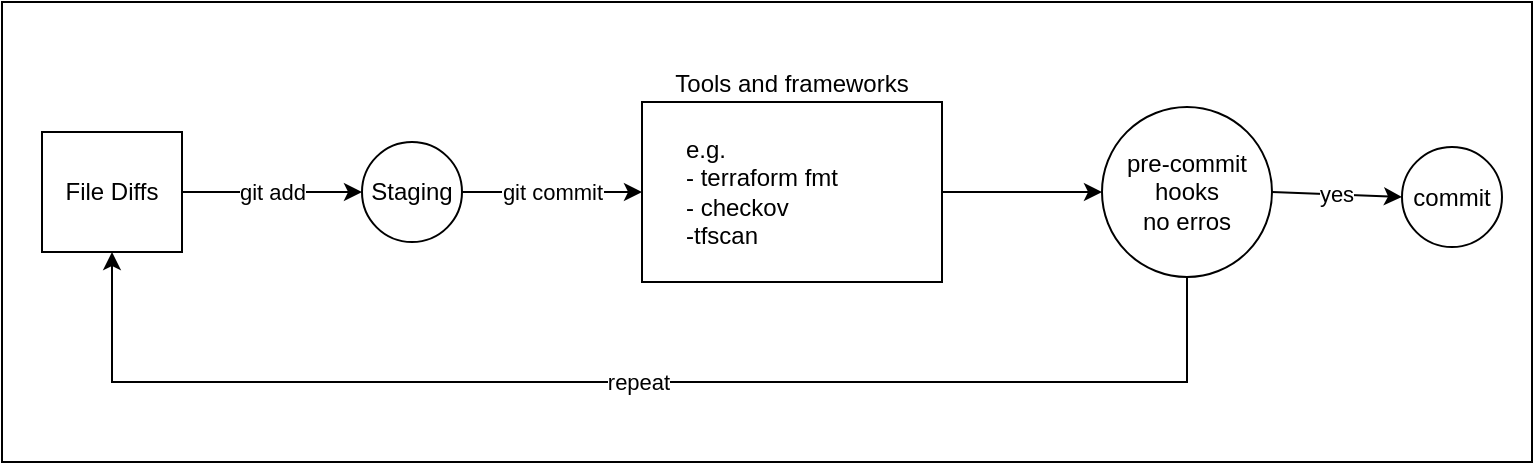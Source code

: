 <mxfile>
    <diagram id="5rBvRXZ-zmk3SI8cZ-1I" name="Page-1">
        <mxGraphModel dx="478" dy="209" grid="1" gridSize="10" guides="1" tooltips="1" connect="1" arrows="1" fold="1" page="1" pageScale="1" pageWidth="850" pageHeight="1100" math="0" shadow="0">
            <root>
                <mxCell id="0"/>
                <mxCell id="1" parent="0"/>
                <mxCell id="16" value="" style="rounded=0;whiteSpace=wrap;html=1;" parent="1" vertex="1">
                    <mxGeometry x="10" y="60" width="765" height="230" as="geometry"/>
                </mxCell>
                <mxCell id="4" value="git add" style="edgeStyle=none;html=1;exitX=1;exitY=0.5;exitDx=0;exitDy=0;entryX=0;entryY=0.5;entryDx=0;entryDy=0;" parent="1" source="2" target="3" edge="1">
                    <mxGeometry relative="1" as="geometry"/>
                </mxCell>
                <mxCell id="2" value="File Diffs" style="rounded=0;whiteSpace=wrap;html=1;" parent="1" vertex="1">
                    <mxGeometry x="30" y="125" width="70" height="60" as="geometry"/>
                </mxCell>
                <mxCell id="6" value="git commit" style="edgeStyle=none;html=1;exitX=1;exitY=0.5;exitDx=0;exitDy=0;entryX=0;entryY=0.5;entryDx=0;entryDy=0;" parent="1" source="3" target="7" edge="1">
                    <mxGeometry relative="1" as="geometry">
                        <mxPoint x="340" y="155" as="targetPoint"/>
                    </mxGeometry>
                </mxCell>
                <mxCell id="3" value="Staging" style="ellipse;whiteSpace=wrap;html=1;aspect=fixed;" parent="1" vertex="1">
                    <mxGeometry x="190" y="130" width="50" height="50" as="geometry"/>
                </mxCell>
                <mxCell id="11" value="" style="edgeStyle=none;html=1;exitX=1;exitY=0.5;exitDx=0;exitDy=0;entryX=0;entryY=0.5;entryDx=0;entryDy=0;" parent="1" source="7" target="10" edge="1">
                    <mxGeometry relative="1" as="geometry"/>
                </mxCell>
                <mxCell id="7" value="Tools and frameworks" style="rounded=0;whiteSpace=wrap;html=1;labelPosition=center;verticalLabelPosition=top;align=center;verticalAlign=bottom;" parent="1" vertex="1">
                    <mxGeometry x="330" y="110" width="150" height="90" as="geometry"/>
                </mxCell>
                <mxCell id="9" value="e.g. &lt;br&gt;- terraform fmt&lt;br&gt;- checkov&lt;br&gt;-tfscan" style="text;html=1;strokeColor=none;fillColor=none;align=left;verticalAlign=middle;whiteSpace=wrap;rounded=0;" parent="1" vertex="1">
                    <mxGeometry x="350" y="130" width="110" height="50" as="geometry"/>
                </mxCell>
                <mxCell id="13" value="yes" style="edgeStyle=none;html=1;exitX=1;exitY=0.5;exitDx=0;exitDy=0;entryX=0;entryY=0.5;entryDx=0;entryDy=0;" parent="1" source="10" target="12" edge="1">
                    <mxGeometry relative="1" as="geometry"/>
                </mxCell>
                <mxCell id="15" value="repeat" style="edgeStyle=orthogonalEdgeStyle;rounded=0;html=1;exitX=0.5;exitY=1;exitDx=0;exitDy=0;entryX=0.5;entryY=1;entryDx=0;entryDy=0;" parent="1" source="10" target="2" edge="1">
                    <mxGeometry relative="1" as="geometry">
                        <Array as="points">
                            <mxPoint x="602" y="250"/>
                            <mxPoint x="65" y="250"/>
                        </Array>
                    </mxGeometry>
                </mxCell>
                <mxCell id="10" value="pre-commit&lt;br&gt;hooks&lt;br&gt;no erros" style="ellipse;whiteSpace=wrap;html=1;aspect=fixed;" parent="1" vertex="1">
                    <mxGeometry x="560" y="112.5" width="85" height="85" as="geometry"/>
                </mxCell>
                <mxCell id="12" value="commit" style="ellipse;whiteSpace=wrap;html=1;aspect=fixed;" parent="1" vertex="1">
                    <mxGeometry x="710" y="132.5" width="50" height="50" as="geometry"/>
                </mxCell>
            </root>
        </mxGraphModel>
    </diagram>
</mxfile>